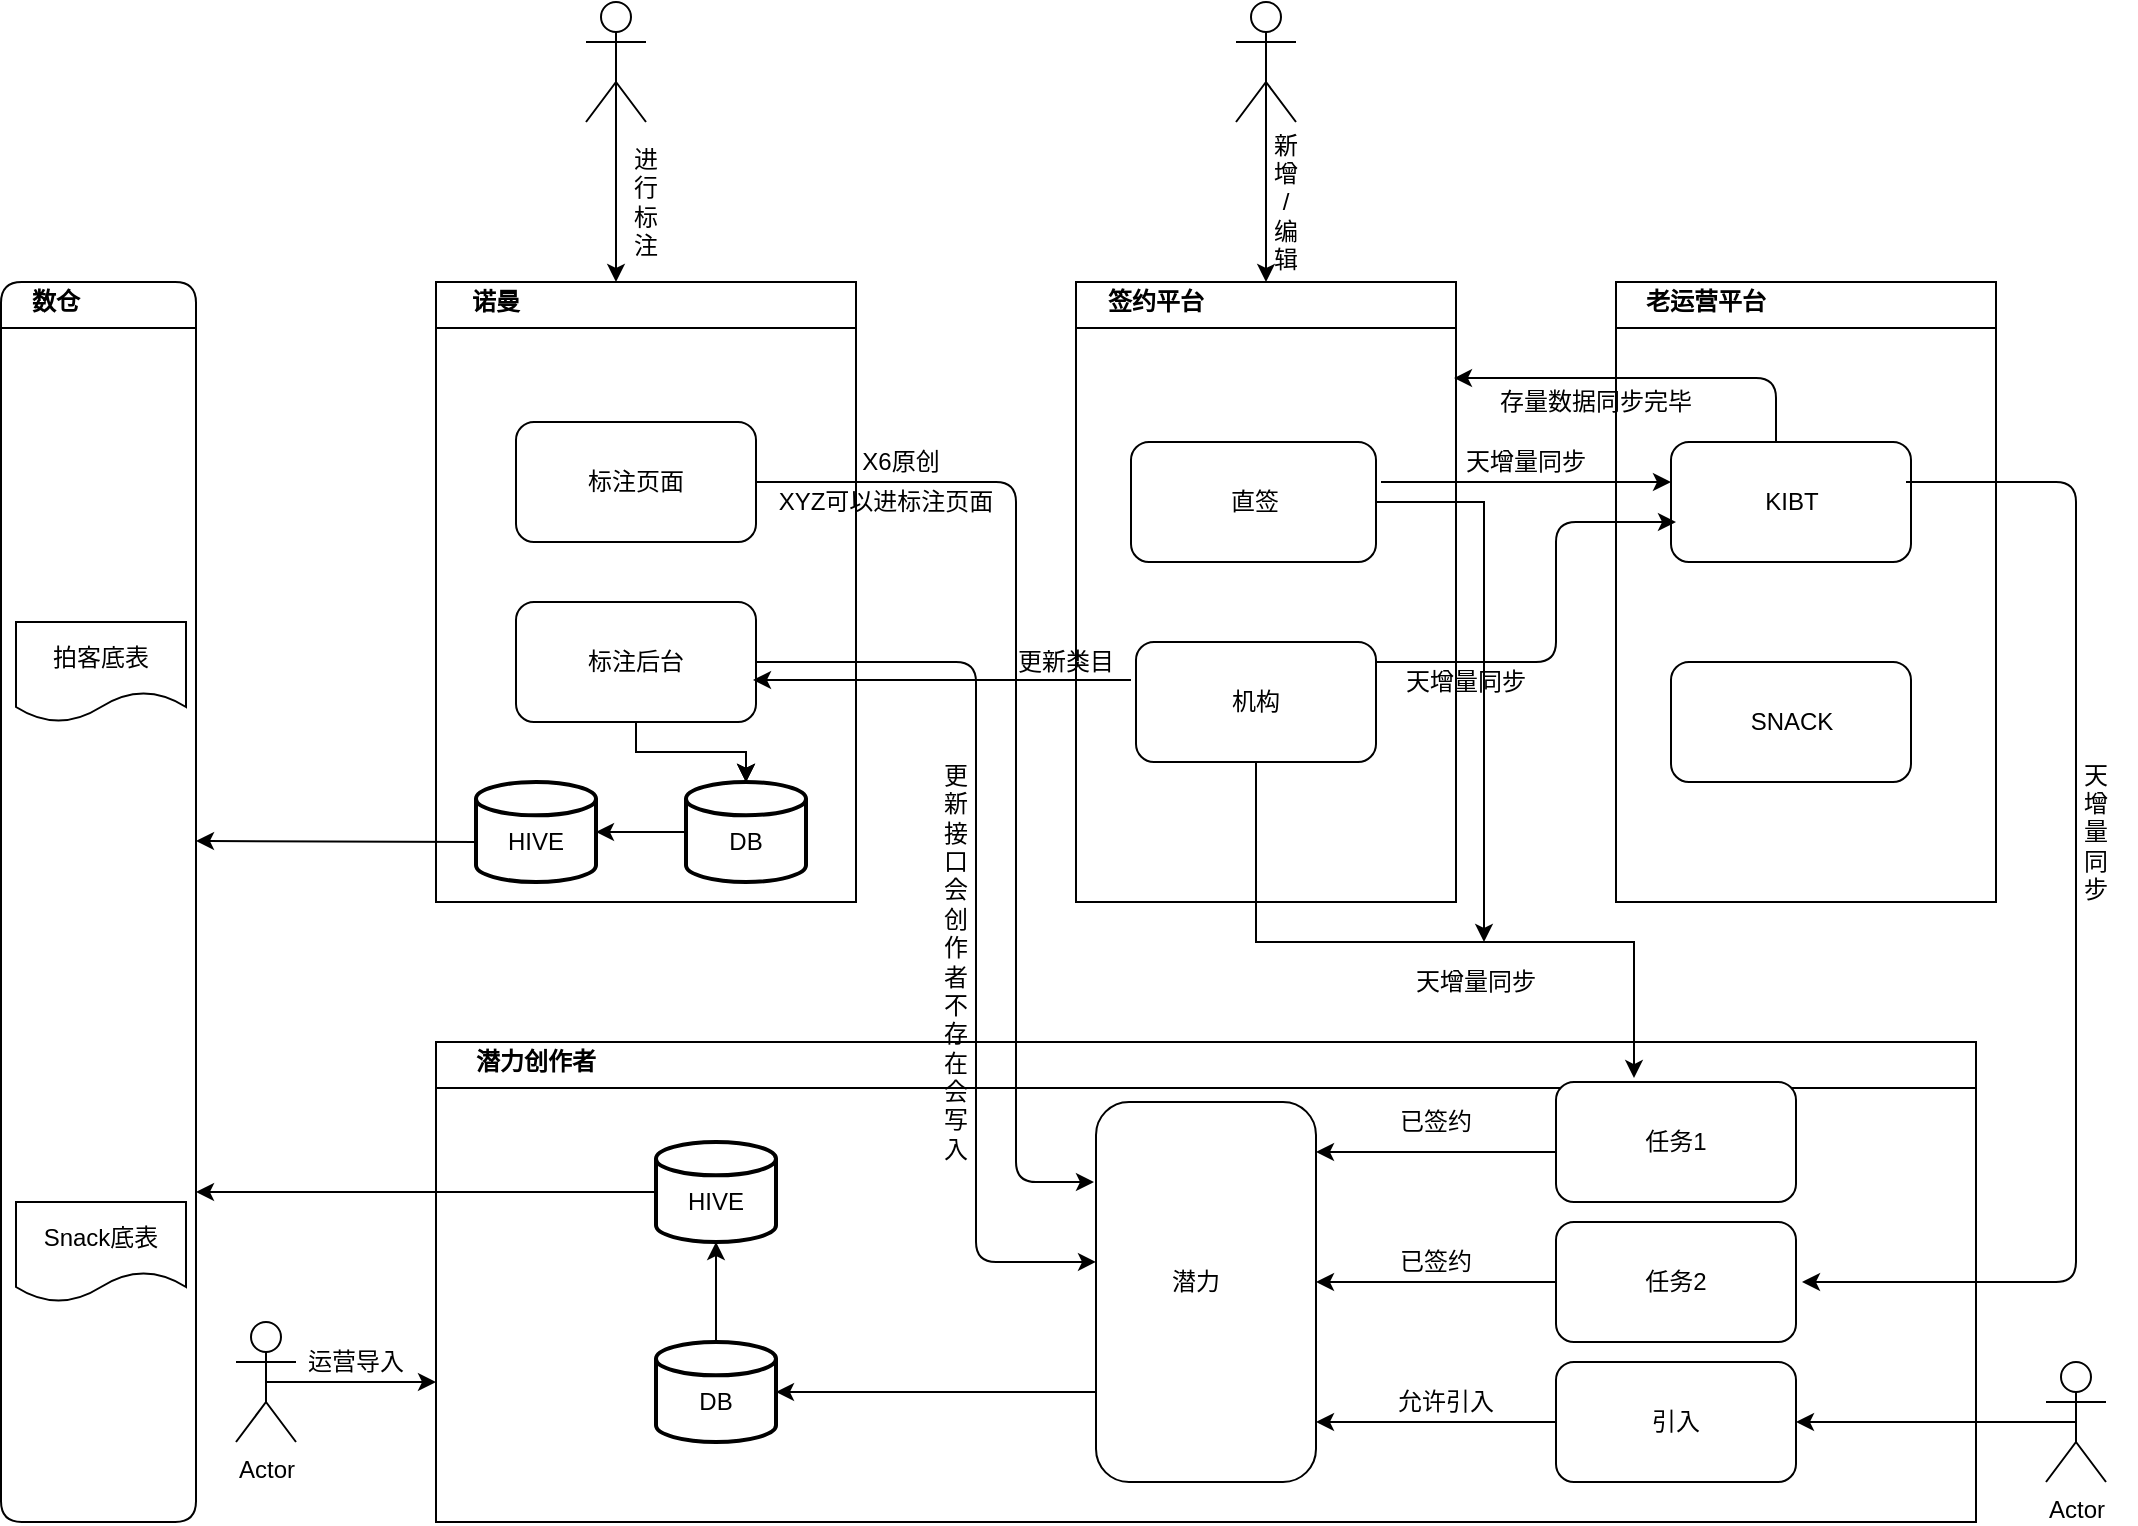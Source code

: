 <mxfile version="14.7.0" type="github">
  <diagram id="C5RBs43oDa-KdzZeNtuy" name="Page-1">
    <mxGraphModel dx="1269" dy="754" grid="1" gridSize="10" guides="1" tooltips="1" connect="1" arrows="1" fold="1" page="1" pageScale="1" pageWidth="3300" pageHeight="4681" math="0" shadow="0">
      <root>
        <mxCell id="WIyWlLk6GJQsqaUBKTNV-0" />
        <mxCell id="WIyWlLk6GJQsqaUBKTNV-1" parent="WIyWlLk6GJQsqaUBKTNV-0" />
        <mxCell id="zG3q4BJBwVv4eFstEQbO-166" value="" style="swimlane;" vertex="1" parent="WIyWlLk6GJQsqaUBKTNV-1">
          <mxGeometry x="830" y="600" width="770" height="240" as="geometry" />
        </mxCell>
        <mxCell id="zG3q4BJBwVv4eFstEQbO-167" value="&lt;b&gt;潜力创作者&lt;/b&gt;" style="text;html=1;strokeColor=none;fillColor=none;align=center;verticalAlign=middle;whiteSpace=wrap;rounded=0;" vertex="1" parent="zG3q4BJBwVv4eFstEQbO-166">
          <mxGeometry x="10" width="80" height="20" as="geometry" />
        </mxCell>
        <mxCell id="zG3q4BJBwVv4eFstEQbO-9" value="" style="rounded=1;whiteSpace=wrap;html=1;shadow=0;" vertex="1" parent="WIyWlLk6GJQsqaUBKTNV-1">
          <mxGeometry x="1160" y="630" width="110" height="190" as="geometry" />
        </mxCell>
        <mxCell id="zG3q4BJBwVv4eFstEQbO-10" value="" style="edgeStyle=elbowEdgeStyle;rounded=0;orthogonalLoop=1;jettySize=auto;elbow=vertical;html=1;exitX=1;exitY=0.5;exitDx=0;exitDy=0;" edge="1" parent="WIyWlLk6GJQsqaUBKTNV-1" source="zG3q4BJBwVv4eFstEQbO-11">
          <mxGeometry relative="1" as="geometry">
            <mxPoint x="1354" y="550" as="targetPoint" />
            <Array as="points">
              <mxPoint x="1380" y="330" />
              <mxPoint x="1354" y="310" />
            </Array>
          </mxGeometry>
        </mxCell>
        <mxCell id="zG3q4BJBwVv4eFstEQbO-11" value="直签" style="rounded=1;whiteSpace=wrap;html=1;shadow=0;" vertex="1" parent="WIyWlLk6GJQsqaUBKTNV-1">
          <mxGeometry x="1177.5" y="300" width="122.5" height="60" as="geometry" />
        </mxCell>
        <mxCell id="zG3q4BJBwVv4eFstEQbO-12" style="edgeStyle=elbowEdgeStyle;rounded=0;orthogonalLoop=1;jettySize=auto;elbow=vertical;html=1;entryX=0.325;entryY=-0.033;entryDx=0;entryDy=0;entryPerimeter=0;" edge="1" parent="WIyWlLk6GJQsqaUBKTNV-1" source="zG3q4BJBwVv4eFstEQbO-13" target="zG3q4BJBwVv4eFstEQbO-29">
          <mxGeometry relative="1" as="geometry">
            <mxPoint x="1380" y="580" as="targetPoint" />
            <Array as="points">
              <mxPoint x="1340" y="550" />
            </Array>
          </mxGeometry>
        </mxCell>
        <mxCell id="zG3q4BJBwVv4eFstEQbO-13" value="机构" style="rounded=1;whiteSpace=wrap;html=1;shadow=0;" vertex="1" parent="WIyWlLk6GJQsqaUBKTNV-1">
          <mxGeometry x="1180" y="400" width="120" height="60" as="geometry" />
        </mxCell>
        <mxCell id="zG3q4BJBwVv4eFstEQbO-15" value="" style="edgeStyle=elbowEdgeStyle;rounded=0;orthogonalLoop=1;jettySize=auto;elbow=vertical;html=1;" edge="1" parent="WIyWlLk6GJQsqaUBKTNV-1" source="zG3q4BJBwVv4eFstEQbO-18" target="zG3q4BJBwVv4eFstEQbO-27">
          <mxGeometry relative="1" as="geometry" />
        </mxCell>
        <mxCell id="zG3q4BJBwVv4eFstEQbO-16" value="" style="edgeStyle=elbowEdgeStyle;rounded=0;orthogonalLoop=1;jettySize=auto;elbow=vertical;html=1;" edge="1" parent="WIyWlLk6GJQsqaUBKTNV-1" source="zG3q4BJBwVv4eFstEQbO-18" target="zG3q4BJBwVv4eFstEQbO-27">
          <mxGeometry relative="1" as="geometry" />
        </mxCell>
        <mxCell id="zG3q4BJBwVv4eFstEQbO-17" value="" style="edgeStyle=elbowEdgeStyle;rounded=0;orthogonalLoop=1;jettySize=auto;elbow=vertical;html=1;" edge="1" parent="WIyWlLk6GJQsqaUBKTNV-1" source="zG3q4BJBwVv4eFstEQbO-18" target="zG3q4BJBwVv4eFstEQbO-27">
          <mxGeometry relative="1" as="geometry" />
        </mxCell>
        <mxCell id="zG3q4BJBwVv4eFstEQbO-18" value="" style="rounded=1;whiteSpace=wrap;html=1;shadow=0;" vertex="1" parent="WIyWlLk6GJQsqaUBKTNV-1">
          <mxGeometry x="870" y="380" width="120" height="60" as="geometry" />
        </mxCell>
        <mxCell id="zG3q4BJBwVv4eFstEQbO-19" value="KIBT" style="rounded=1;whiteSpace=wrap;html=1;shadow=0;" vertex="1" parent="WIyWlLk6GJQsqaUBKTNV-1">
          <mxGeometry x="1447.5" y="300" width="120" height="60" as="geometry" />
        </mxCell>
        <mxCell id="zG3q4BJBwVv4eFstEQbO-20" value="SNACK" style="rounded=1;whiteSpace=wrap;html=1;shadow=0;" vertex="1" parent="WIyWlLk6GJQsqaUBKTNV-1">
          <mxGeometry x="1447.5" y="410" width="120" height="60" as="geometry" />
        </mxCell>
        <mxCell id="zG3q4BJBwVv4eFstEQbO-22" value="" style="rounded=1;whiteSpace=wrap;html=1;shadow=0;" vertex="1" parent="WIyWlLk6GJQsqaUBKTNV-1">
          <mxGeometry x="870" y="290" width="120" height="60" as="geometry" />
        </mxCell>
        <mxCell id="zG3q4BJBwVv4eFstEQbO-23" value="标注页面" style="text;html=1;strokeColor=none;fillColor=none;align=center;verticalAlign=middle;whiteSpace=wrap;rounded=0;shadow=0;" vertex="1" parent="WIyWlLk6GJQsqaUBKTNV-1">
          <mxGeometry x="900" y="310" width="60" height="20" as="geometry" />
        </mxCell>
        <mxCell id="zG3q4BJBwVv4eFstEQbO-24" value="标注后台" style="text;html=1;strokeColor=none;fillColor=none;align=center;verticalAlign=middle;whiteSpace=wrap;rounded=0;shadow=0;" vertex="1" parent="WIyWlLk6GJQsqaUBKTNV-1">
          <mxGeometry x="905" y="400" width="50" height="20" as="geometry" />
        </mxCell>
        <mxCell id="zG3q4BJBwVv4eFstEQbO-25" value="" style="strokeWidth=2;html=1;shape=mxgraph.flowchart.database;whiteSpace=wrap;rounded=1;shadow=0;" vertex="1" parent="WIyWlLk6GJQsqaUBKTNV-1">
          <mxGeometry x="850" y="470" width="60" height="50" as="geometry" />
        </mxCell>
        <mxCell id="zG3q4BJBwVv4eFstEQbO-26" value="" style="edgeStyle=elbowEdgeStyle;rounded=0;orthogonalLoop=1;jettySize=auto;elbow=vertical;html=1;" edge="1" parent="WIyWlLk6GJQsqaUBKTNV-1" source="zG3q4BJBwVv4eFstEQbO-27" target="zG3q4BJBwVv4eFstEQbO-25">
          <mxGeometry relative="1" as="geometry" />
        </mxCell>
        <mxCell id="zG3q4BJBwVv4eFstEQbO-27" value="" style="strokeWidth=2;html=1;shape=mxgraph.flowchart.database;whiteSpace=wrap;rounded=1;shadow=0;" vertex="1" parent="WIyWlLk6GJQsqaUBKTNV-1">
          <mxGeometry x="955" y="470" width="60" height="50" as="geometry" />
        </mxCell>
        <mxCell id="zG3q4BJBwVv4eFstEQbO-28" value="" style="edgeStyle=elbowEdgeStyle;rounded=0;orthogonalLoop=1;jettySize=auto;elbow=vertical;html=1;" edge="1" parent="WIyWlLk6GJQsqaUBKTNV-1" source="zG3q4BJBwVv4eFstEQbO-29" target="zG3q4BJBwVv4eFstEQbO-9">
          <mxGeometry relative="1" as="geometry" />
        </mxCell>
        <mxCell id="zG3q4BJBwVv4eFstEQbO-29" value="" style="rounded=1;whiteSpace=wrap;html=1;shadow=0;" vertex="1" parent="WIyWlLk6GJQsqaUBKTNV-1">
          <mxGeometry x="1390" y="620" width="120" height="60" as="geometry" />
        </mxCell>
        <mxCell id="zG3q4BJBwVv4eFstEQbO-30" value="任务1" style="text;html=1;strokeColor=none;fillColor=none;align=center;verticalAlign=middle;whiteSpace=wrap;rounded=0;shadow=0;" vertex="1" parent="WIyWlLk6GJQsqaUBKTNV-1">
          <mxGeometry x="1430" y="640" width="40" height="20" as="geometry" />
        </mxCell>
        <mxCell id="zG3q4BJBwVv4eFstEQbO-31" value="" style="edgeStyle=elbowEdgeStyle;rounded=0;orthogonalLoop=1;jettySize=auto;elbow=vertical;html=1;" edge="1" parent="WIyWlLk6GJQsqaUBKTNV-1" source="zG3q4BJBwVv4eFstEQbO-32" target="zG3q4BJBwVv4eFstEQbO-33">
          <mxGeometry relative="1" as="geometry" />
        </mxCell>
        <mxCell id="zG3q4BJBwVv4eFstEQbO-32" value="" style="strokeWidth=2;html=1;shape=mxgraph.flowchart.database;whiteSpace=wrap;rounded=1;shadow=0;" vertex="1" parent="WIyWlLk6GJQsqaUBKTNV-1">
          <mxGeometry x="940" y="750" width="60" height="50" as="geometry" />
        </mxCell>
        <mxCell id="zG3q4BJBwVv4eFstEQbO-33" value="" style="strokeWidth=2;html=1;shape=mxgraph.flowchart.database;whiteSpace=wrap;rounded=1;shadow=0;" vertex="1" parent="WIyWlLk6GJQsqaUBKTNV-1">
          <mxGeometry x="940" y="650" width="60" height="50" as="geometry" />
        </mxCell>
        <mxCell id="zG3q4BJBwVv4eFstEQbO-34" value="" style="edgeStyle=elbowEdgeStyle;rounded=0;orthogonalLoop=1;jettySize=auto;elbow=vertical;html=1;" edge="1" parent="WIyWlLk6GJQsqaUBKTNV-1" source="zG3q4BJBwVv4eFstEQbO-35" target="zG3q4BJBwVv4eFstEQbO-9">
          <mxGeometry relative="1" as="geometry" />
        </mxCell>
        <mxCell id="zG3q4BJBwVv4eFstEQbO-35" value="&lt;span style=&quot;color: rgba(0 , 0 , 0 , 0) ; font-family: monospace ; font-size: 0px&quot;&gt;%3CmxGraphModel%3E%3Croot%3E%3CmxCell%20id%3D%220%22%2F%3E%3CmxCell%20id%3D%221%22%20parent%3D%220%22%2F%3E%3CmxCell%20id%3D%222%22%20value%3D%22%E5%BC%95%E5%85%A5%22%20style%3D%22text%3Bhtml%3D1%3BstrokeColor%3Dnone%3BfillColor%3Dnone%3Balign%3Dcenter%3BverticalAlign%3Dmiddle%3BwhiteSpace%3Dwrap%3Brounded%3D0%3Bshadow%3D0%3B%22%20vertex%3D%221%22%20parent%3D%221%22%3E%3CmxGeometry%20x%3D%221430%22%20y%3D%22640%22%20width%3D%2240%22%20height%3D%2220%22%20as%3D%22geometry%22%2F%3E%3C%2FmxCell%3E%3C%2Froot%3E%3C%2FmxGraphModel%3E&lt;/span&gt;" style="rounded=1;whiteSpace=wrap;html=1;shadow=0;" vertex="1" parent="WIyWlLk6GJQsqaUBKTNV-1">
          <mxGeometry x="1390" y="690" width="120" height="60" as="geometry" />
        </mxCell>
        <mxCell id="zG3q4BJBwVv4eFstEQbO-36" value="" style="edgeStyle=elbowEdgeStyle;rounded=0;orthogonalLoop=1;jettySize=auto;elbow=vertical;html=1;" edge="1" parent="WIyWlLk6GJQsqaUBKTNV-1" source="zG3q4BJBwVv4eFstEQbO-37" target="zG3q4BJBwVv4eFstEQbO-9">
          <mxGeometry relative="1" as="geometry" />
        </mxCell>
        <mxCell id="zG3q4BJBwVv4eFstEQbO-37" value="引入" style="rounded=1;whiteSpace=wrap;html=1;shadow=0;" vertex="1" parent="WIyWlLk6GJQsqaUBKTNV-1">
          <mxGeometry x="1390" y="760" width="120" height="60" as="geometry" />
        </mxCell>
        <mxCell id="zG3q4BJBwVv4eFstEQbO-38" value="潜力" style="text;html=1;strokeColor=none;fillColor=none;align=center;verticalAlign=middle;whiteSpace=wrap;rounded=0;shadow=0;" vertex="1" parent="WIyWlLk6GJQsqaUBKTNV-1">
          <mxGeometry x="1190" y="710" width="40" height="20" as="geometry" />
        </mxCell>
        <mxCell id="zG3q4BJBwVv4eFstEQbO-39" value="" style="endArrow=classic;html=1;" edge="1" parent="WIyWlLk6GJQsqaUBKTNV-1">
          <mxGeometry width="50" height="50" relative="1" as="geometry">
            <mxPoint x="990" y="320" as="sourcePoint" />
            <mxPoint x="1159" y="670" as="targetPoint" />
            <Array as="points">
              <mxPoint x="1120" y="320" />
              <mxPoint x="1120" y="670" />
            </Array>
          </mxGeometry>
        </mxCell>
        <mxCell id="zG3q4BJBwVv4eFstEQbO-40" value="" style="endArrow=classic;html=1;exitX=1;exitY=0.5;exitDx=0;exitDy=0;entryX=0;entryY=0.421;entryDx=0;entryDy=0;entryPerimeter=0;" edge="1" parent="WIyWlLk6GJQsqaUBKTNV-1" source="zG3q4BJBwVv4eFstEQbO-18" target="zG3q4BJBwVv4eFstEQbO-9">
          <mxGeometry width="50" height="50" relative="1" as="geometry">
            <mxPoint x="1070" y="610" as="sourcePoint" />
            <mxPoint x="1100" y="750" as="targetPoint" />
            <Array as="points">
              <mxPoint x="1100" y="410" />
              <mxPoint x="1100" y="710" />
            </Array>
          </mxGeometry>
        </mxCell>
        <mxCell id="zG3q4BJBwVv4eFstEQbO-42" value="" style="endArrow=classic;html=1;" edge="1" parent="WIyWlLk6GJQsqaUBKTNV-1">
          <mxGeometry width="50" height="50" relative="1" as="geometry">
            <mxPoint x="1177.5" y="419" as="sourcePoint" />
            <mxPoint x="988.5" y="419" as="targetPoint" />
          </mxGeometry>
        </mxCell>
        <mxCell id="zG3q4BJBwVv4eFstEQbO-43" value="任务2" style="text;html=1;strokeColor=none;fillColor=none;align=center;verticalAlign=middle;whiteSpace=wrap;rounded=0;shadow=0;" vertex="1" parent="WIyWlLk6GJQsqaUBKTNV-1">
          <mxGeometry x="1430" y="710" width="40" height="20" as="geometry" />
        </mxCell>
        <mxCell id="zG3q4BJBwVv4eFstEQbO-45" value="" style="endArrow=classic;html=1;" edge="1" parent="WIyWlLk6GJQsqaUBKTNV-1">
          <mxGeometry width="50" height="50" relative="1" as="geometry">
            <mxPoint x="1565" y="320" as="sourcePoint" />
            <mxPoint x="1513" y="720" as="targetPoint" />
            <Array as="points">
              <mxPoint x="1650" y="320" />
              <mxPoint x="1650" y="720" />
            </Array>
          </mxGeometry>
        </mxCell>
        <mxCell id="zG3q4BJBwVv4eFstEQbO-46" value="" style="endArrow=classic;html=1;exitX=1;exitY=0.75;exitDx=0;exitDy=0;" edge="1" parent="WIyWlLk6GJQsqaUBKTNV-1">
          <mxGeometry width="50" height="50" relative="1" as="geometry">
            <mxPoint x="1300" y="410" as="sourcePoint" />
            <mxPoint x="1450" y="340" as="targetPoint" />
            <Array as="points">
              <mxPoint x="1390" y="410" />
              <mxPoint x="1390" y="340" />
            </Array>
          </mxGeometry>
        </mxCell>
        <mxCell id="zG3q4BJBwVv4eFstEQbO-47" value="" style="endArrow=classic;html=1;" edge="1" parent="WIyWlLk6GJQsqaUBKTNV-1">
          <mxGeometry width="50" height="50" relative="1" as="geometry">
            <mxPoint x="1302.5" y="320" as="sourcePoint" />
            <mxPoint x="1447.5" y="320" as="targetPoint" />
          </mxGeometry>
        </mxCell>
        <mxCell id="zG3q4BJBwVv4eFstEQbO-48" value="" style="endArrow=classic;html=1;" edge="1" parent="WIyWlLk6GJQsqaUBKTNV-1" target="zG3q4BJBwVv4eFstEQbO-32">
          <mxGeometry width="50" height="50" relative="1" as="geometry">
            <mxPoint x="1160" y="775" as="sourcePoint" />
            <mxPoint x="1050" y="773" as="targetPoint" />
          </mxGeometry>
        </mxCell>
        <mxCell id="zG3q4BJBwVv4eFstEQbO-49" value="" style="endArrow=classic;html=1;" edge="1" parent="WIyWlLk6GJQsqaUBKTNV-1">
          <mxGeometry width="50" height="50" relative="1" as="geometry">
            <mxPoint x="850" y="500" as="sourcePoint" />
            <mxPoint x="710" y="499.5" as="targetPoint" />
          </mxGeometry>
        </mxCell>
        <mxCell id="zG3q4BJBwVv4eFstEQbO-50" value="" style="endArrow=classic;html=1;exitX=0;exitY=0.5;exitDx=0;exitDy=0;exitPerimeter=0;" edge="1" parent="WIyWlLk6GJQsqaUBKTNV-1" source="zG3q4BJBwVv4eFstEQbO-33">
          <mxGeometry width="50" height="50" relative="1" as="geometry">
            <mxPoint x="860" y="510" as="sourcePoint" />
            <mxPoint x="710" y="675" as="targetPoint" />
          </mxGeometry>
        </mxCell>
        <mxCell id="zG3q4BJBwVv4eFstEQbO-51" value="X6原创" style="text;html=1;strokeColor=none;fillColor=none;align=center;verticalAlign=middle;whiteSpace=wrap;rounded=0;shadow=0;" vertex="1" parent="WIyWlLk6GJQsqaUBKTNV-1">
          <mxGeometry x="1040" y="300" width="45" height="20" as="geometry" />
        </mxCell>
        <mxCell id="zG3q4BJBwVv4eFstEQbO-52" value="XYZ可以进标注页面" style="text;html=1;strokeColor=none;fillColor=none;align=center;verticalAlign=middle;whiteSpace=wrap;rounded=0;shadow=0;" vertex="1" parent="WIyWlLk6GJQsqaUBKTNV-1">
          <mxGeometry x="1000" y="320" width="110" height="20" as="geometry" />
        </mxCell>
        <mxCell id="zG3q4BJBwVv4eFstEQbO-53" value="更&lt;br&gt;新&lt;br&gt;接&lt;br&gt;口&lt;br&gt;会&lt;br&gt;创&lt;br&gt;作&lt;br&gt;者&lt;br&gt;不&lt;br&gt;存&lt;br&gt;在&lt;br&gt;会&lt;br&gt;写&lt;br&gt;入" style="text;html=1;strokeColor=none;fillColor=none;align=center;verticalAlign=middle;whiteSpace=wrap;rounded=0;shadow=0;rotation=0;" vertex="1" parent="WIyWlLk6GJQsqaUBKTNV-1">
          <mxGeometry x="1080" y="540" width="20" height="40" as="geometry" />
        </mxCell>
        <mxCell id="zG3q4BJBwVv4eFstEQbO-55" value="" style="edgeStyle=elbowEdgeStyle;rounded=0;orthogonalLoop=1;jettySize=auto;elbow=vertical;html=1;exitX=0.5;exitY=0.5;exitDx=0;exitDy=0;exitPerimeter=0;" edge="1" parent="WIyWlLk6GJQsqaUBKTNV-1" source="zG3q4BJBwVv4eFstEQbO-56">
          <mxGeometry relative="1" as="geometry">
            <mxPoint x="1330" y="90" as="sourcePoint" />
            <Array as="points">
              <mxPoint x="1245" y="150" />
              <mxPoint x="1240" y="320" />
            </Array>
            <mxPoint x="1245" y="220" as="targetPoint" />
          </mxGeometry>
        </mxCell>
        <mxCell id="zG3q4BJBwVv4eFstEQbO-56" value="" style="shape=umlActor;verticalLabelPosition=bottom;verticalAlign=top;html=1;outlineConnect=0;rounded=1;shadow=0;" vertex="1" parent="WIyWlLk6GJQsqaUBKTNV-1">
          <mxGeometry x="1230" y="80" width="30" height="60" as="geometry" />
        </mxCell>
        <mxCell id="zG3q4BJBwVv4eFstEQbO-57" style="edgeStyle=elbowEdgeStyle;rounded=0;orthogonalLoop=1;jettySize=auto;elbow=vertical;html=1;exitX=0.5;exitY=0.5;exitDx=0;exitDy=0;exitPerimeter=0;" edge="1" parent="WIyWlLk6GJQsqaUBKTNV-1" source="zG3q4BJBwVv4eFstEQbO-56" target="zG3q4BJBwVv4eFstEQbO-56">
          <mxGeometry relative="1" as="geometry" />
        </mxCell>
        <mxCell id="zG3q4BJBwVv4eFstEQbO-58" value="新&lt;br&gt;增&lt;br&gt;/&lt;br&gt;编&lt;br&gt;辑" style="text;html=1;strokeColor=none;fillColor=none;align=center;verticalAlign=middle;whiteSpace=wrap;rounded=0;shadow=0;rotation=0;" vertex="1" parent="WIyWlLk6GJQsqaUBKTNV-1">
          <mxGeometry x="1220" y="170" width="70" height="20" as="geometry" />
        </mxCell>
        <mxCell id="zG3q4BJBwVv4eFstEQbO-59" value="" style="shape=umlActor;verticalLabelPosition=bottom;verticalAlign=top;html=1;outlineConnect=0;rounded=1;shadow=0;" vertex="1" parent="WIyWlLk6GJQsqaUBKTNV-1">
          <mxGeometry x="905" y="80" width="30" height="60" as="geometry" />
        </mxCell>
        <mxCell id="zG3q4BJBwVv4eFstEQbO-60" value="进&lt;br&gt;行&lt;br&gt;标&lt;br&gt;注" style="text;html=1;strokeColor=none;fillColor=none;align=center;verticalAlign=middle;whiteSpace=wrap;rounded=0;shadow=0;rotation=0;" vertex="1" parent="WIyWlLk6GJQsqaUBKTNV-1">
          <mxGeometry x="900" y="170" width="70" height="20" as="geometry" />
        </mxCell>
        <mxCell id="zG3q4BJBwVv4eFstEQbO-61" value="" style="edgeStyle=elbowEdgeStyle;rounded=0;orthogonalLoop=1;jettySize=auto;elbow=vertical;html=1;exitX=0.5;exitY=0.5;exitDx=0;exitDy=0;exitPerimeter=0;" edge="1" parent="WIyWlLk6GJQsqaUBKTNV-1" source="zG3q4BJBwVv4eFstEQbO-59">
          <mxGeometry relative="1" as="geometry">
            <mxPoint x="909.5" y="140" as="sourcePoint" />
            <mxPoint x="920" y="220" as="targetPoint" />
            <Array as="points">
              <mxPoint x="920" y="220" />
              <mxPoint x="909.5" y="150" />
              <mxPoint x="904.5" y="320" />
            </Array>
          </mxGeometry>
        </mxCell>
        <mxCell id="zG3q4BJBwVv4eFstEQbO-62" value="天增量同步" style="text;html=1;strokeColor=none;fillColor=none;align=center;verticalAlign=middle;whiteSpace=wrap;rounded=0;shadow=0;" vertex="1" parent="WIyWlLk6GJQsqaUBKTNV-1">
          <mxGeometry x="1330" y="300" width="90" height="20" as="geometry" />
        </mxCell>
        <mxCell id="zG3q4BJBwVv4eFstEQbO-63" value="天增量同步" style="text;html=1;strokeColor=none;fillColor=none;align=center;verticalAlign=middle;whiteSpace=wrap;rounded=0;shadow=0;" vertex="1" parent="WIyWlLk6GJQsqaUBKTNV-1">
          <mxGeometry x="1300" y="410" width="90" height="20" as="geometry" />
        </mxCell>
        <mxCell id="zG3q4BJBwVv4eFstEQbO-64" value="" style="endArrow=classic;html=1;entryX=0.995;entryY=0.155;entryDx=0;entryDy=0;entryPerimeter=0;" edge="1" parent="WIyWlLk6GJQsqaUBKTNV-1">
          <mxGeometry width="50" height="50" relative="1" as="geometry">
            <mxPoint x="1500" y="300" as="sourcePoint" />
            <mxPoint x="1339" y="268.05" as="targetPoint" />
            <Array as="points">
              <mxPoint x="1500" y="268" />
              <mxPoint x="1440" y="268" />
            </Array>
          </mxGeometry>
        </mxCell>
        <mxCell id="zG3q4BJBwVv4eFstEQbO-65" value="存量数据同步完毕" style="text;html=1;strokeColor=none;fillColor=none;align=center;verticalAlign=middle;whiteSpace=wrap;rounded=0;shadow=0;" vertex="1" parent="WIyWlLk6GJQsqaUBKTNV-1">
          <mxGeometry x="1360" y="270" width="100" height="20" as="geometry" />
        </mxCell>
        <mxCell id="zG3q4BJBwVv4eFstEQbO-66" value="天增量同步" style="text;html=1;strokeColor=none;fillColor=none;align=center;verticalAlign=middle;whiteSpace=wrap;rounded=0;shadow=0;" vertex="1" parent="WIyWlLk6GJQsqaUBKTNV-1">
          <mxGeometry x="1310" y="560" width="80" height="20" as="geometry" />
        </mxCell>
        <mxCell id="zG3q4BJBwVv4eFstEQbO-67" value="已签约" style="text;html=1;strokeColor=none;fillColor=none;align=center;verticalAlign=middle;whiteSpace=wrap;rounded=0;shadow=0;" vertex="1" parent="WIyWlLk6GJQsqaUBKTNV-1">
          <mxGeometry x="1310" y="630" width="40" height="20" as="geometry" />
        </mxCell>
        <mxCell id="zG3q4BJBwVv4eFstEQbO-68" value="已签约" style="text;html=1;strokeColor=none;fillColor=none;align=center;verticalAlign=middle;whiteSpace=wrap;rounded=0;shadow=0;" vertex="1" parent="WIyWlLk6GJQsqaUBKTNV-1">
          <mxGeometry x="1310" y="700" width="40" height="20" as="geometry" />
        </mxCell>
        <mxCell id="zG3q4BJBwVv4eFstEQbO-69" value="允许引入" style="text;html=1;strokeColor=none;fillColor=none;align=center;verticalAlign=middle;whiteSpace=wrap;rounded=0;shadow=0;" vertex="1" parent="WIyWlLk6GJQsqaUBKTNV-1">
          <mxGeometry x="1310" y="770" width="50" height="20" as="geometry" />
        </mxCell>
        <mxCell id="zG3q4BJBwVv4eFstEQbO-70" value="DB" style="text;html=1;strokeColor=none;fillColor=none;align=center;verticalAlign=middle;whiteSpace=wrap;rounded=0;shadow=0;" vertex="1" parent="WIyWlLk6GJQsqaUBKTNV-1">
          <mxGeometry x="950" y="770" width="40" height="20" as="geometry" />
        </mxCell>
        <mxCell id="zG3q4BJBwVv4eFstEQbO-71" value="HIVE" style="text;html=1;strokeColor=none;fillColor=none;align=center;verticalAlign=middle;whiteSpace=wrap;rounded=0;shadow=0;" vertex="1" parent="WIyWlLk6GJQsqaUBKTNV-1">
          <mxGeometry x="950" y="670" width="40" height="20" as="geometry" />
        </mxCell>
        <mxCell id="zG3q4BJBwVv4eFstEQbO-72" value="DB" style="text;html=1;strokeColor=none;fillColor=none;align=center;verticalAlign=middle;whiteSpace=wrap;rounded=0;shadow=0;" vertex="1" parent="WIyWlLk6GJQsqaUBKTNV-1">
          <mxGeometry x="965" y="490" width="40" height="20" as="geometry" />
        </mxCell>
        <mxCell id="zG3q4BJBwVv4eFstEQbO-73" value="HIVE" style="text;html=1;strokeColor=none;fillColor=none;align=center;verticalAlign=middle;whiteSpace=wrap;rounded=0;shadow=0;" vertex="1" parent="WIyWlLk6GJQsqaUBKTNV-1">
          <mxGeometry x="860" y="490" width="40" height="20" as="geometry" />
        </mxCell>
        <mxCell id="zG3q4BJBwVv4eFstEQbO-74" value="天&lt;br&gt;增&lt;br&gt;量&lt;br&gt;同&lt;br&gt;步" style="text;html=1;strokeColor=none;fillColor=none;align=center;verticalAlign=middle;whiteSpace=wrap;rounded=0;shadow=0;" vertex="1" parent="WIyWlLk6GJQsqaUBKTNV-1">
          <mxGeometry x="1640" y="485" width="40" height="20" as="geometry" />
        </mxCell>
        <mxCell id="zG3q4BJBwVv4eFstEQbO-75" style="edgeStyle=elbowEdgeStyle;rounded=0;orthogonalLoop=1;jettySize=auto;elbow=vertical;html=1;exitX=0.5;exitY=0.5;exitDx=0;exitDy=0;exitPerimeter=0;" edge="1" parent="WIyWlLk6GJQsqaUBKTNV-1" source="zG3q4BJBwVv4eFstEQbO-76">
          <mxGeometry relative="1" as="geometry">
            <mxPoint x="830" y="770" as="targetPoint" />
          </mxGeometry>
        </mxCell>
        <mxCell id="zG3q4BJBwVv4eFstEQbO-76" value="Actor" style="shape=umlActor;verticalLabelPosition=bottom;verticalAlign=top;html=1;outlineConnect=0;rounded=1;shadow=0;" vertex="1" parent="WIyWlLk6GJQsqaUBKTNV-1">
          <mxGeometry x="730" y="740" width="30" height="60" as="geometry" />
        </mxCell>
        <mxCell id="zG3q4BJBwVv4eFstEQbO-77" value="运营导入" style="text;html=1;strokeColor=none;fillColor=none;align=center;verticalAlign=middle;whiteSpace=wrap;rounded=0;shadow=0;" vertex="1" parent="WIyWlLk6GJQsqaUBKTNV-1">
          <mxGeometry x="760" y="750" width="60" height="20" as="geometry" />
        </mxCell>
        <mxCell id="zG3q4BJBwVv4eFstEQbO-78" value="" style="swimlane;rounded=1;shadow=0;html=1;align=left;" vertex="1" parent="WIyWlLk6GJQsqaUBKTNV-1">
          <mxGeometry x="612.5" y="220" width="97.5" height="620" as="geometry">
            <mxRectangle x="612.5" y="210" width="60" height="23" as="alternateBounds" />
          </mxGeometry>
        </mxCell>
        <mxCell id="zG3q4BJBwVv4eFstEQbO-79" value="拍客底表" style="shape=document;whiteSpace=wrap;html=1;boundedLbl=1;rounded=1;shadow=0;" vertex="1" parent="zG3q4BJBwVv4eFstEQbO-78">
          <mxGeometry x="7.5" y="170" width="85" height="50" as="geometry" />
        </mxCell>
        <mxCell id="zG3q4BJBwVv4eFstEQbO-80" value="Snack底表" style="shape=document;whiteSpace=wrap;html=1;boundedLbl=1;rounded=1;shadow=0;" vertex="1" parent="zG3q4BJBwVv4eFstEQbO-78">
          <mxGeometry x="7.5" y="460" width="85" height="50" as="geometry" />
        </mxCell>
        <mxCell id="zG3q4BJBwVv4eFstEQbO-81" value="&lt;b&gt;数仓&lt;/b&gt;" style="text;html=1;strokeColor=none;fillColor=none;align=center;verticalAlign=middle;whiteSpace=wrap;rounded=0;shadow=0;" vertex="1" parent="zG3q4BJBwVv4eFstEQbO-78">
          <mxGeometry x="7.5" width="40" height="20" as="geometry" />
        </mxCell>
        <mxCell id="zG3q4BJBwVv4eFstEQbO-160" value="" style="swimlane;" vertex="1" parent="WIyWlLk6GJQsqaUBKTNV-1">
          <mxGeometry x="830" y="220" width="210" height="310" as="geometry" />
        </mxCell>
        <mxCell id="zG3q4BJBwVv4eFstEQbO-161" value="&lt;b&gt;诺曼&lt;/b&gt;" style="text;html=1;strokeColor=none;fillColor=none;align=center;verticalAlign=middle;whiteSpace=wrap;rounded=0;" vertex="1" parent="zG3q4BJBwVv4eFstEQbO-160">
          <mxGeometry x="10" width="40" height="20" as="geometry" />
        </mxCell>
        <mxCell id="zG3q4BJBwVv4eFstEQbO-162" value="" style="swimlane;" vertex="1" parent="WIyWlLk6GJQsqaUBKTNV-1">
          <mxGeometry x="1150" y="220" width="190" height="310" as="geometry" />
        </mxCell>
        <mxCell id="zG3q4BJBwVv4eFstEQbO-163" value="&lt;b&gt;签约平台&lt;/b&gt;" style="text;html=1;strokeColor=none;fillColor=none;align=center;verticalAlign=middle;whiteSpace=wrap;rounded=0;" vertex="1" parent="zG3q4BJBwVv4eFstEQbO-162">
          <mxGeometry x="10" width="60" height="20" as="geometry" />
        </mxCell>
        <mxCell id="zG3q4BJBwVv4eFstEQbO-54" value="更新类目" style="text;html=1;strokeColor=none;fillColor=none;align=center;verticalAlign=middle;whiteSpace=wrap;rounded=0;shadow=0;" vertex="1" parent="zG3q4BJBwVv4eFstEQbO-162">
          <mxGeometry x="-40" y="180" width="70" height="20" as="geometry" />
        </mxCell>
        <mxCell id="zG3q4BJBwVv4eFstEQbO-164" value="" style="swimlane;" vertex="1" parent="WIyWlLk6GJQsqaUBKTNV-1">
          <mxGeometry x="1420" y="220" width="190" height="310" as="geometry" />
        </mxCell>
        <mxCell id="zG3q4BJBwVv4eFstEQbO-165" value="&lt;b&gt;老运营平台&lt;/b&gt;" style="text;html=1;strokeColor=none;fillColor=none;align=center;verticalAlign=middle;whiteSpace=wrap;rounded=0;" vertex="1" parent="zG3q4BJBwVv4eFstEQbO-164">
          <mxGeometry x="10" width="70" height="20" as="geometry" />
        </mxCell>
        <mxCell id="zG3q4BJBwVv4eFstEQbO-168" value="Actor" style="shape=umlActor;verticalLabelPosition=bottom;verticalAlign=top;html=1;outlineConnect=0;" vertex="1" parent="WIyWlLk6GJQsqaUBKTNV-1">
          <mxGeometry x="1635" y="760" width="30" height="60" as="geometry" />
        </mxCell>
        <mxCell id="zG3q4BJBwVv4eFstEQbO-169" value="" style="endArrow=classic;html=1;exitX=0.5;exitY=0.5;exitDx=0;exitDy=0;exitPerimeter=0;entryX=1;entryY=0.5;entryDx=0;entryDy=0;" edge="1" parent="WIyWlLk6GJQsqaUBKTNV-1" source="zG3q4BJBwVv4eFstEQbO-168" target="zG3q4BJBwVv4eFstEQbO-37">
          <mxGeometry width="50" height="50" relative="1" as="geometry">
            <mxPoint x="1130" y="520" as="sourcePoint" />
            <mxPoint x="1520" y="790" as="targetPoint" />
          </mxGeometry>
        </mxCell>
      </root>
    </mxGraphModel>
  </diagram>
</mxfile>
